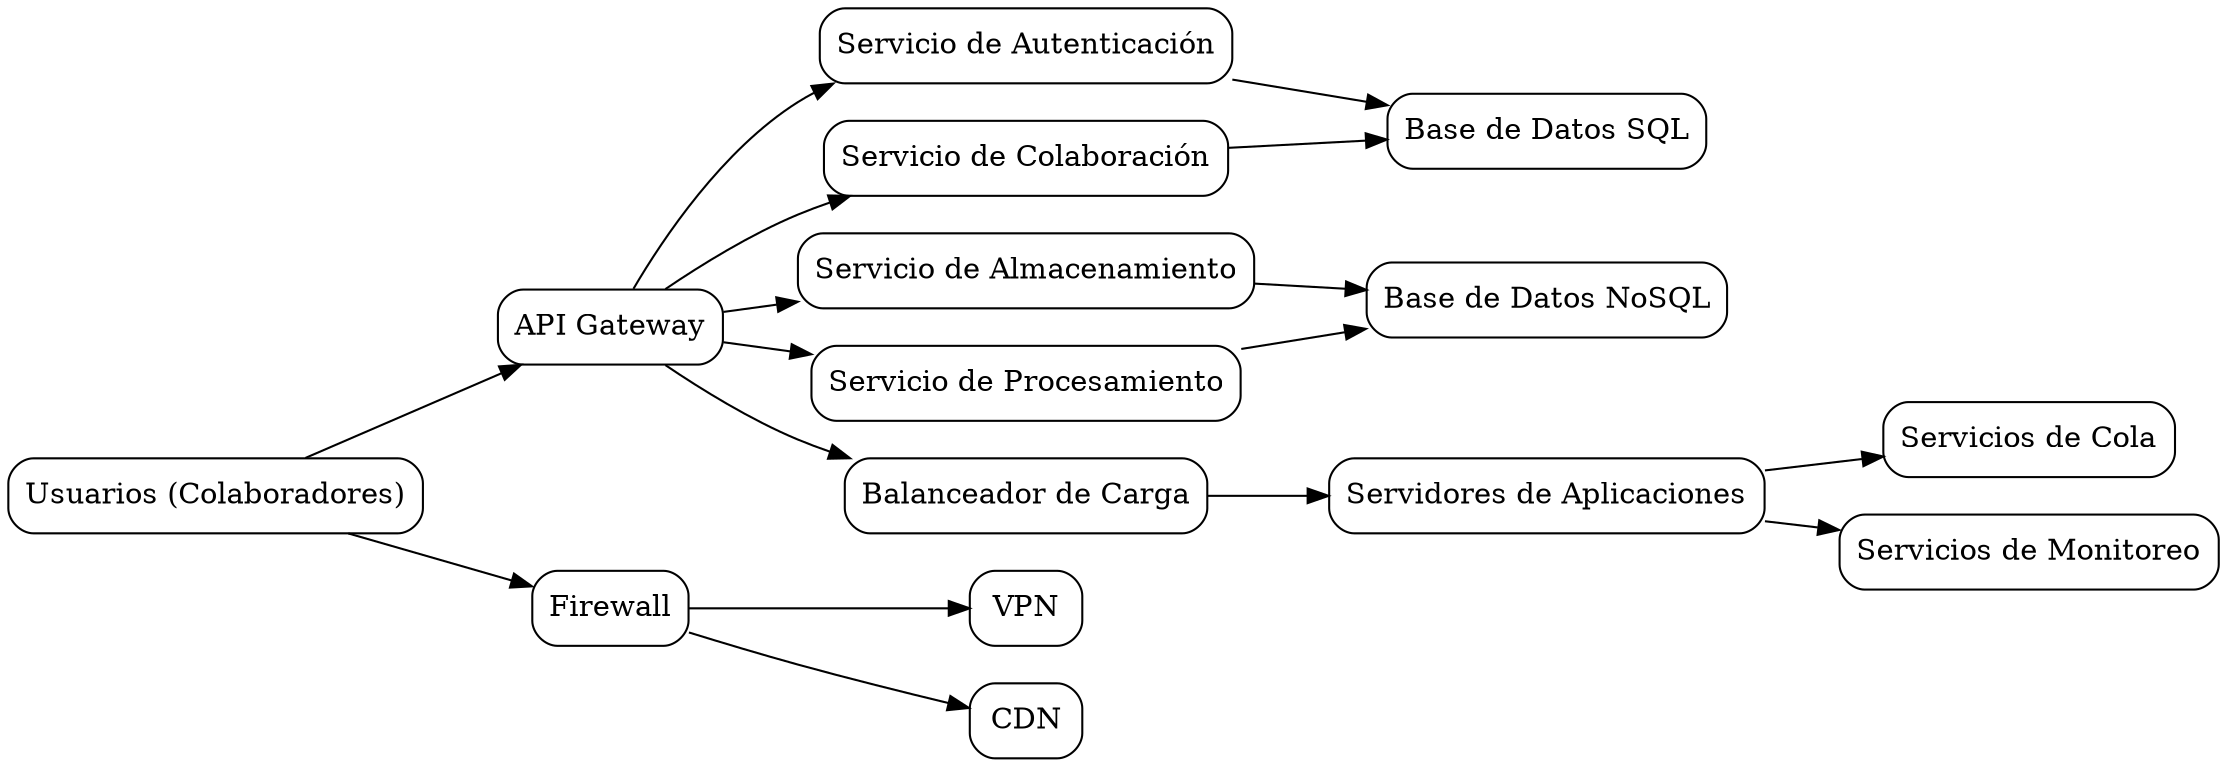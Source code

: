 // Diagrama 1: Arquitectura General de la Nube
digraph ArquitecturaGeneral {
    rankdir=LR;
    node [shape=box, style=rounded];

    Usuarios [label="Usuarios (Colaboradores)"];
    APIGateway [label="API Gateway"];
    Autenticacion [label="Servicio de Autenticación"];
    Colaboracion [label="Servicio de Colaboración"];
    Almacenamiento [label="Servicio de Almacenamiento"];
    Procesamiento [label="Servicio de Procesamiento"];
    BDSQL [label="Base de Datos SQL"];
    BDNoSQL [label="Base de Datos NoSQL"];
    Balanceador [label="Balanceador de Carga"];
    Servidores [label="Servidores de Aplicaciones"];
    Cola [label="Servicios de Cola"];
    Monitoreo [label="Servicios de Monitoreo"];
    Firewall [label="Firewall"];
    VPN [label="VPN"];
    CDN [label="CDN"];

    Usuarios -> APIGateway;
    APIGateway -> Autenticacion;
    APIGateway -> Colaboracion;
    APIGateway -> Almacenamiento;
    APIGateway -> Procesamiento;
    Autenticacion -> BDSQL;
    Colaboracion -> BDSQL;
    Almacenamiento -> BDNoSQL;
    Procesamiento -> BDNoSQL;
    APIGateway -> Balanceador;
    Balanceador -> Servidores;
    Servidores -> Cola;
    Servidores -> Monitoreo;
    Usuarios -> Firewall;
    Firewall -> VPN;
    Firewall -> CDN;
}

// Diagrama 2: Flujo de Colaboración
digraph FlujoColaboracion {
    rankdir=TB;
    node [shape=box, style=rounded];

    InicioSesion [label="Usuario Inicia Sesión"];
    Autenticacion [label="Servicio de Autenticación"];
    Dashboard [label="Dashboard Personalizado"];
    Chat [label="Chat en Tiempo Real"];
    Archivos [label="Compartir Archivos"];
    Sincronizacion [label="Sincronización de Cambios"];
    Almacenamiento [label="Servicio de Almacenamiento"];

    InicioSesion -> Autenticacion;
    Autenticacion -> Dashboard;
    Dashboard -> Chat;
    Dashboard -> Archivos;
    Chat -> Sincronizacion;
    Archivos -> Sincronizacion;
    Sincronizacion -> Almacenamiento;
}

// Diagrama 3: Infraestructura de Servidores
digraph InfraestructuraServidores {
    rankdir=TB;
    node [shape=box, style=rounded];

    Presentacion [label="Capa de Presentación\n(Servidores Web)"];
    Aplicacion [label="Capa de Aplicación\n(Contenedores/Microservicios)"];
    Datos [label="Capa de Datos\n(Bases de Datos SQL/NoSQL)"];
    Almacenamiento [label="Capa de Almacenamiento\n(S3, Google Cloud Storage)"];
    Red [label="Capa de Red\n(Balanceadores, Subredes)"];

    Presentacion -> Aplicacion;
    Aplicacion -> Datos;
    Datos -> Almacenamiento;
    Aplicacion -> Red;
}

// Diagrama 4: Seguridad y Monitoreo
digraph SeguridadMonitoreo {
    rankdir=LR;
    node [shape=box, style=rounded];

    Autenticacion [label="Autenticación y Autorización\n(OAuth2, JWT)"];
    Cifrado [label="Cifrado\n(TLS/SSL, AES-256)"];
    Monitoreo [label="Monitoreo\n(Prometheus, Grafana)"];
    Auditoria [label="Auditoría\n(ELK Stack)"];

    Autenticacion -> Cifrado;
    Cifrado -> Monitoreo;
    Monitoreo -> Auditoria;
}

// Diagrama 5: Escalabilidad y Alta Disponibilidad
digraph EscalabilidadAltaDisponibilidad {
    rankdir=TB;
    node [shape=box, style=rounded];

    Escalabilidad [label="Escalabilidad Horizontal\n(Balanceadores, Auto Scaling)"];
    AltaDisponibilidad [label="Alta Disponibilidad\n(Replicación, Regiones Múltiples)"];
    Recuperacion [label="Recuperación ante Desastres\n(Backups, DRP)"];

    Escalabilidad -> AltaDisponibilidad;
    AltaDisponibilidad -> Recuperacion;
}

